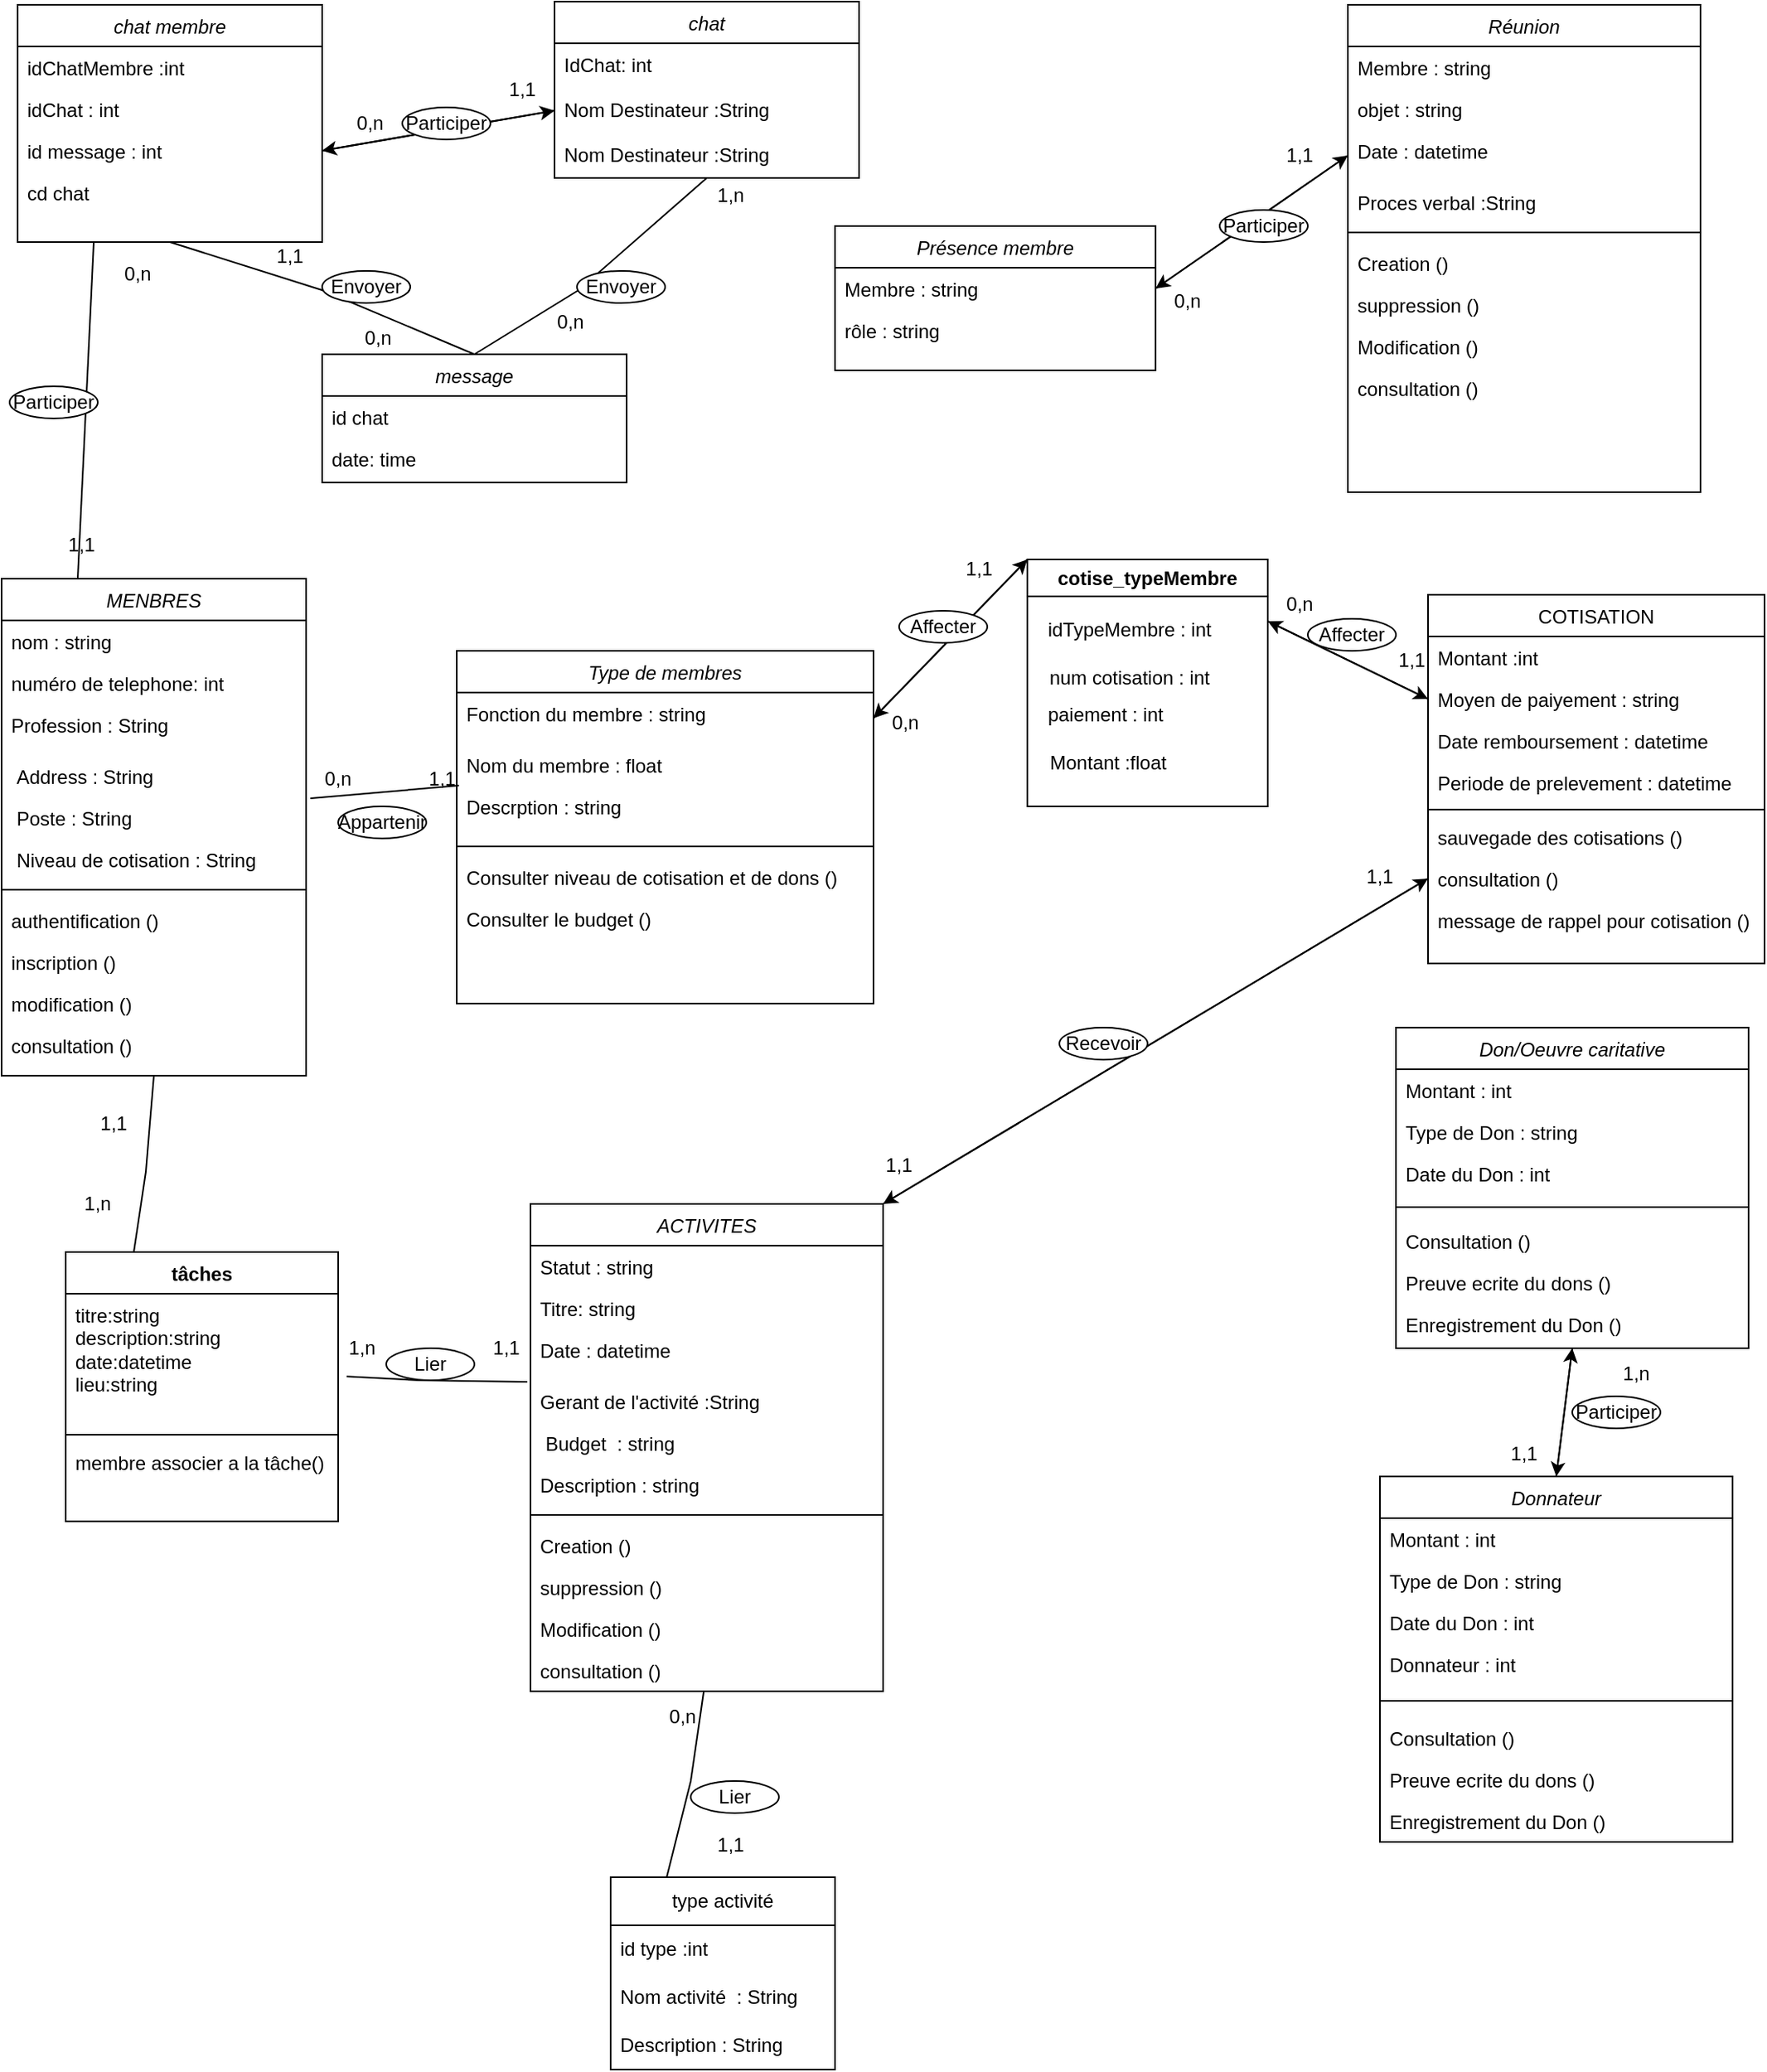 <mxfile version="22.1.2" type="device">
  <diagram id="C5RBs43oDa-KdzZeNtuy" name="Page-1">
    <mxGraphModel dx="2416" dy="2008" grid="1" gridSize="10" guides="1" tooltips="1" connect="1" arrows="1" fold="1" page="1" pageScale="1" pageWidth="827" pageHeight="1169" math="0" shadow="0">
      <root>
        <mxCell id="WIyWlLk6GJQsqaUBKTNV-0" />
        <mxCell id="WIyWlLk6GJQsqaUBKTNV-1" parent="WIyWlLk6GJQsqaUBKTNV-0" />
        <mxCell id="HabFp0jm5fDFufAgGtML-55" style="edgeStyle=none;rounded=0;orthogonalLoop=1;jettySize=auto;html=1;exitX=0;exitY=0;exitDx=0;exitDy=0;entryX=1;entryY=0.5;entryDx=0;entryDy=0;" edge="1" parent="WIyWlLk6GJQsqaUBKTNV-1" source="HabFp0jm5fDFufAgGtML-46" target="Bse5L6HkVfidXKGWsOFU-66">
          <mxGeometry relative="1" as="geometry" />
        </mxCell>
        <mxCell id="HabFp0jm5fDFufAgGtML-57" style="edgeStyle=none;rounded=0;orthogonalLoop=1;jettySize=auto;html=1;exitX=1;exitY=0.25;exitDx=0;exitDy=0;entryX=0;entryY=0.5;entryDx=0;entryDy=0;" edge="1" parent="WIyWlLk6GJQsqaUBKTNV-1" source="HabFp0jm5fDFufAgGtML-46" target="zkfFHV4jXpPFQw0GAbJ--19">
          <mxGeometry relative="1" as="geometry" />
        </mxCell>
        <mxCell id="HabFp0jm5fDFufAgGtML-46" value="cotise_typeMembre" style="swimlane;whiteSpace=wrap;html=1;" vertex="1" parent="WIyWlLk6GJQsqaUBKTNV-1">
          <mxGeometry x="640" y="368" width="150" height="154" as="geometry" />
        </mxCell>
        <mxCell id="HabFp0jm5fDFufAgGtML-49" value="idTypeMembre : int&amp;nbsp;" style="text;html=1;align=center;verticalAlign=middle;resizable=0;points=[];autosize=1;strokeColor=none;fillColor=none;" vertex="1" parent="HabFp0jm5fDFufAgGtML-46">
          <mxGeometry y="29" width="130" height="30" as="geometry" />
        </mxCell>
        <mxCell id="HabFp0jm5fDFufAgGtML-50" value="num cotisation : int&amp;nbsp;" style="text;html=1;align=center;verticalAlign=middle;resizable=0;points=[];autosize=1;strokeColor=none;fillColor=none;" vertex="1" parent="HabFp0jm5fDFufAgGtML-46">
          <mxGeometry y="59" width="130" height="30" as="geometry" />
        </mxCell>
        <mxCell id="HabFp0jm5fDFufAgGtML-51" value="paiement : int&amp;nbsp;" style="text;html=1;align=center;verticalAlign=middle;resizable=0;points=[];autosize=1;strokeColor=none;fillColor=none;" vertex="1" parent="HabFp0jm5fDFufAgGtML-46">
          <mxGeometry y="82" width="100" height="30" as="geometry" />
        </mxCell>
        <mxCell id="HabFp0jm5fDFufAgGtML-52" value="Montant :float" style="text;html=1;align=center;verticalAlign=middle;resizable=0;points=[];autosize=1;strokeColor=none;fillColor=none;" vertex="1" parent="HabFp0jm5fDFufAgGtML-46">
          <mxGeometry y="112" width="100" height="30" as="geometry" />
        </mxCell>
        <mxCell id="zkfFHV4jXpPFQw0GAbJ--0" value="MENBRES" style="swimlane;fontStyle=2;align=center;verticalAlign=top;childLayout=stackLayout;horizontal=1;startSize=26;horizontalStack=0;resizeParent=1;resizeLast=0;collapsible=1;marginBottom=0;rounded=0;shadow=0;strokeWidth=1;" parent="WIyWlLk6GJQsqaUBKTNV-1" vertex="1">
          <mxGeometry y="380" width="190" height="310" as="geometry">
            <mxRectangle x="230" y="140" width="160" height="26" as="alternateBounds" />
          </mxGeometry>
        </mxCell>
        <mxCell id="zkfFHV4jXpPFQw0GAbJ--1" value="nom : string &#xa;" style="text;align=left;verticalAlign=top;spacingLeft=4;spacingRight=4;overflow=hidden;rotatable=0;points=[[0,0.5],[1,0.5]];portConstraint=eastwest;" parent="zkfFHV4jXpPFQw0GAbJ--0" vertex="1">
          <mxGeometry y="26" width="190" height="26" as="geometry" />
        </mxCell>
        <mxCell id="zkfFHV4jXpPFQw0GAbJ--2" value="numéro de telephone: int" style="text;align=left;verticalAlign=top;spacingLeft=4;spacingRight=4;overflow=hidden;rotatable=0;points=[[0,0.5],[1,0.5]];portConstraint=eastwest;rounded=0;shadow=0;html=0;" parent="zkfFHV4jXpPFQw0GAbJ--0" vertex="1">
          <mxGeometry y="52" width="190" height="26" as="geometry" />
        </mxCell>
        <mxCell id="zkfFHV4jXpPFQw0GAbJ--5" value="Profession : String" style="text;align=left;verticalAlign=top;spacingLeft=4;spacingRight=4;overflow=hidden;rotatable=0;points=[[0,0.5],[1,0.5]];portConstraint=eastwest;" parent="zkfFHV4jXpPFQw0GAbJ--0" vertex="1">
          <mxGeometry y="78" width="190" height="32" as="geometry" />
        </mxCell>
        <mxCell id="zkfFHV4jXpPFQw0GAbJ--3" value=" Address : String" style="text;align=left;verticalAlign=top;spacingLeft=4;spacingRight=4;overflow=hidden;rotatable=0;points=[[0,0.5],[1,0.5]];portConstraint=eastwest;rounded=0;shadow=0;html=0;" parent="zkfFHV4jXpPFQw0GAbJ--0" vertex="1">
          <mxGeometry y="110" width="190" height="26" as="geometry" />
        </mxCell>
        <mxCell id="Bse5L6HkVfidXKGWsOFU-0" value=" Poste : String&#xa;" style="text;align=left;verticalAlign=top;spacingLeft=4;spacingRight=4;overflow=hidden;rotatable=0;points=[[0,0.5],[1,0.5]];portConstraint=eastwest;rounded=0;shadow=0;html=0;" parent="zkfFHV4jXpPFQw0GAbJ--0" vertex="1">
          <mxGeometry y="136" width="190" height="26" as="geometry" />
        </mxCell>
        <mxCell id="Bse5L6HkVfidXKGWsOFU-1" value=" Niveau de cotisation : String" style="text;align=left;verticalAlign=top;spacingLeft=4;spacingRight=4;overflow=hidden;rotatable=0;points=[[0,0.5],[1,0.5]];portConstraint=eastwest;rounded=0;shadow=0;html=0;" parent="zkfFHV4jXpPFQw0GAbJ--0" vertex="1">
          <mxGeometry y="162" width="190" height="26" as="geometry" />
        </mxCell>
        <mxCell id="zkfFHV4jXpPFQw0GAbJ--4" value="" style="line;html=1;strokeWidth=1;align=left;verticalAlign=middle;spacingTop=-1;spacingLeft=3;spacingRight=3;rotatable=0;labelPosition=right;points=[];portConstraint=eastwest;" parent="zkfFHV4jXpPFQw0GAbJ--0" vertex="1">
          <mxGeometry y="188" width="190" height="12" as="geometry" />
        </mxCell>
        <mxCell id="Bse5L6HkVfidXKGWsOFU-2" value="authentification ()" style="text;align=left;verticalAlign=top;spacingLeft=4;spacingRight=4;overflow=hidden;rotatable=0;points=[[0,0.5],[1,0.5]];portConstraint=eastwest;rounded=0;shadow=0;html=0;" parent="zkfFHV4jXpPFQw0GAbJ--0" vertex="1">
          <mxGeometry y="200" width="190" height="26" as="geometry" />
        </mxCell>
        <mxCell id="Bse5L6HkVfidXKGWsOFU-12" value="inscription ()" style="text;align=left;verticalAlign=top;spacingLeft=4;spacingRight=4;overflow=hidden;rotatable=0;points=[[0,0.5],[1,0.5]];portConstraint=eastwest;rounded=0;shadow=0;html=0;" parent="zkfFHV4jXpPFQw0GAbJ--0" vertex="1">
          <mxGeometry y="226" width="190" height="26" as="geometry" />
        </mxCell>
        <mxCell id="Bse5L6HkVfidXKGWsOFU-14" value="modification ()" style="text;align=left;verticalAlign=top;spacingLeft=4;spacingRight=4;overflow=hidden;rotatable=0;points=[[0,0.5],[1,0.5]];portConstraint=eastwest;rounded=0;shadow=0;html=0;" parent="zkfFHV4jXpPFQw0GAbJ--0" vertex="1">
          <mxGeometry y="252" width="190" height="26" as="geometry" />
        </mxCell>
        <mxCell id="Bse5L6HkVfidXKGWsOFU-13" value="consultation ()" style="text;align=left;verticalAlign=top;spacingLeft=4;spacingRight=4;overflow=hidden;rotatable=0;points=[[0,0.5],[1,0.5]];portConstraint=eastwest;rounded=0;shadow=0;html=0;" parent="zkfFHV4jXpPFQw0GAbJ--0" vertex="1">
          <mxGeometry y="278" width="190" height="26" as="geometry" />
        </mxCell>
        <mxCell id="zkfFHV4jXpPFQw0GAbJ--17" value="COTISATION" style="swimlane;fontStyle=0;align=center;verticalAlign=top;childLayout=stackLayout;horizontal=1;startSize=26;horizontalStack=0;resizeParent=1;resizeLast=0;collapsible=1;marginBottom=0;rounded=0;shadow=0;strokeWidth=1;" parent="WIyWlLk6GJQsqaUBKTNV-1" vertex="1">
          <mxGeometry x="890" y="390" width="210" height="230" as="geometry">
            <mxRectangle x="550" y="140" width="160" height="26" as="alternateBounds" />
          </mxGeometry>
        </mxCell>
        <mxCell id="zkfFHV4jXpPFQw0GAbJ--18" value="Montant :int" style="text;align=left;verticalAlign=top;spacingLeft=4;spacingRight=4;overflow=hidden;rotatable=0;points=[[0,0.5],[1,0.5]];portConstraint=eastwest;" parent="zkfFHV4jXpPFQw0GAbJ--17" vertex="1">
          <mxGeometry y="26" width="210" height="26" as="geometry" />
        </mxCell>
        <mxCell id="zkfFHV4jXpPFQw0GAbJ--19" value="Moyen de paiyement : string" style="text;align=left;verticalAlign=top;spacingLeft=4;spacingRight=4;overflow=hidden;rotatable=0;points=[[0,0.5],[1,0.5]];portConstraint=eastwest;rounded=0;shadow=0;html=0;" parent="zkfFHV4jXpPFQw0GAbJ--17" vertex="1">
          <mxGeometry y="52" width="210" height="26" as="geometry" />
        </mxCell>
        <mxCell id="zkfFHV4jXpPFQw0GAbJ--20" value="Date remboursement : datetime" style="text;align=left;verticalAlign=top;spacingLeft=4;spacingRight=4;overflow=hidden;rotatable=0;points=[[0,0.5],[1,0.5]];portConstraint=eastwest;rounded=0;shadow=0;html=0;" parent="zkfFHV4jXpPFQw0GAbJ--17" vertex="1">
          <mxGeometry y="78" width="210" height="26" as="geometry" />
        </mxCell>
        <mxCell id="zkfFHV4jXpPFQw0GAbJ--21" value="Periode de prelevement : datetime" style="text;align=left;verticalAlign=top;spacingLeft=4;spacingRight=4;overflow=hidden;rotatable=0;points=[[0,0.5],[1,0.5]];portConstraint=eastwest;rounded=0;shadow=0;html=0;" parent="zkfFHV4jXpPFQw0GAbJ--17" vertex="1">
          <mxGeometry y="104" width="210" height="26" as="geometry" />
        </mxCell>
        <mxCell id="zkfFHV4jXpPFQw0GAbJ--23" value="" style="line;html=1;strokeWidth=1;align=left;verticalAlign=middle;spacingTop=-1;spacingLeft=3;spacingRight=3;rotatable=0;labelPosition=right;points=[];portConstraint=eastwest;" parent="zkfFHV4jXpPFQw0GAbJ--17" vertex="1">
          <mxGeometry y="130" width="210" height="8" as="geometry" />
        </mxCell>
        <mxCell id="zkfFHV4jXpPFQw0GAbJ--24" value="sauvegade des cotisations ()" style="text;align=left;verticalAlign=top;spacingLeft=4;spacingRight=4;overflow=hidden;rotatable=0;points=[[0,0.5],[1,0.5]];portConstraint=eastwest;" parent="zkfFHV4jXpPFQw0GAbJ--17" vertex="1">
          <mxGeometry y="138" width="210" height="26" as="geometry" />
        </mxCell>
        <mxCell id="zkfFHV4jXpPFQw0GAbJ--25" value="consultation ()" style="text;align=left;verticalAlign=top;spacingLeft=4;spacingRight=4;overflow=hidden;rotatable=0;points=[[0,0.5],[1,0.5]];portConstraint=eastwest;" parent="zkfFHV4jXpPFQw0GAbJ--17" vertex="1">
          <mxGeometry y="164" width="210" height="26" as="geometry" />
        </mxCell>
        <mxCell id="Bse5L6HkVfidXKGWsOFU-29" value="message de rappel pour cotisation ()" style="text;align=left;verticalAlign=top;spacingLeft=4;spacingRight=4;overflow=hidden;rotatable=0;points=[[0,0.5],[1,0.5]];portConstraint=eastwest;" parent="zkfFHV4jXpPFQw0GAbJ--17" vertex="1">
          <mxGeometry y="190" width="210" height="26" as="geometry" />
        </mxCell>
        <mxCell id="HabFp0jm5fDFufAgGtML-63" style="edgeStyle=none;rounded=0;orthogonalLoop=1;jettySize=auto;html=1;exitX=1;exitY=0;exitDx=0;exitDy=0;entryX=0;entryY=0.5;entryDx=0;entryDy=0;" edge="1" parent="WIyWlLk6GJQsqaUBKTNV-1" source="Bse5L6HkVfidXKGWsOFU-15" target="zkfFHV4jXpPFQw0GAbJ--25">
          <mxGeometry relative="1" as="geometry" />
        </mxCell>
        <mxCell id="Bse5L6HkVfidXKGWsOFU-15" value="ACTIVITES" style="swimlane;fontStyle=2;align=center;verticalAlign=top;childLayout=stackLayout;horizontal=1;startSize=26;horizontalStack=0;resizeParent=1;resizeLast=0;collapsible=1;marginBottom=0;rounded=0;shadow=0;strokeWidth=1;" parent="WIyWlLk6GJQsqaUBKTNV-1" vertex="1">
          <mxGeometry x="330" y="770" width="220" height="304" as="geometry">
            <mxRectangle x="230" y="140" width="160" height="26" as="alternateBounds" />
          </mxGeometry>
        </mxCell>
        <mxCell id="Bse5L6HkVfidXKGWsOFU-16" value="Statut : string &#xa;" style="text;align=left;verticalAlign=top;spacingLeft=4;spacingRight=4;overflow=hidden;rotatable=0;points=[[0,0.5],[1,0.5]];portConstraint=eastwest;" parent="Bse5L6HkVfidXKGWsOFU-15" vertex="1">
          <mxGeometry y="26" width="220" height="26" as="geometry" />
        </mxCell>
        <mxCell id="Bse5L6HkVfidXKGWsOFU-17" value="Titre: string " style="text;align=left;verticalAlign=top;spacingLeft=4;spacingRight=4;overflow=hidden;rotatable=0;points=[[0,0.5],[1,0.5]];portConstraint=eastwest;rounded=0;shadow=0;html=0;" parent="Bse5L6HkVfidXKGWsOFU-15" vertex="1">
          <mxGeometry y="52" width="220" height="26" as="geometry" />
        </mxCell>
        <mxCell id="Bse5L6HkVfidXKGWsOFU-18" value="Date : datetime" style="text;align=left;verticalAlign=top;spacingLeft=4;spacingRight=4;overflow=hidden;rotatable=0;points=[[0,0.5],[1,0.5]];portConstraint=eastwest;" parent="Bse5L6HkVfidXKGWsOFU-15" vertex="1">
          <mxGeometry y="78" width="220" height="32" as="geometry" />
        </mxCell>
        <mxCell id="Bse5L6HkVfidXKGWsOFU-19" value="Gerant de l&#39;activité :String" style="text;align=left;verticalAlign=top;spacingLeft=4;spacingRight=4;overflow=hidden;rotatable=0;points=[[0,0.5],[1,0.5]];portConstraint=eastwest;rounded=0;shadow=0;html=0;" parent="Bse5L6HkVfidXKGWsOFU-15" vertex="1">
          <mxGeometry y="110" width="220" height="26" as="geometry" />
        </mxCell>
        <mxCell id="Bse5L6HkVfidXKGWsOFU-20" value=" Budget  : string&#xa;" style="text;align=left;verticalAlign=top;spacingLeft=4;spacingRight=4;overflow=hidden;rotatable=0;points=[[0,0.5],[1,0.5]];portConstraint=eastwest;rounded=0;shadow=0;html=0;" parent="Bse5L6HkVfidXKGWsOFU-15" vertex="1">
          <mxGeometry y="136" width="220" height="26" as="geometry" />
        </mxCell>
        <mxCell id="Bse5L6HkVfidXKGWsOFU-21" value="Description : string" style="text;align=left;verticalAlign=top;spacingLeft=4;spacingRight=4;overflow=hidden;rotatable=0;points=[[0,0.5],[1,0.5]];portConstraint=eastwest;rounded=0;shadow=0;html=0;" parent="Bse5L6HkVfidXKGWsOFU-15" vertex="1">
          <mxGeometry y="162" width="220" height="26" as="geometry" />
        </mxCell>
        <mxCell id="Bse5L6HkVfidXKGWsOFU-22" value="" style="line;html=1;strokeWidth=1;align=left;verticalAlign=middle;spacingTop=-1;spacingLeft=3;spacingRight=3;rotatable=0;labelPosition=right;points=[];portConstraint=eastwest;" parent="Bse5L6HkVfidXKGWsOFU-15" vertex="1">
          <mxGeometry y="188" width="220" height="12" as="geometry" />
        </mxCell>
        <mxCell id="Bse5L6HkVfidXKGWsOFU-23" value="Creation ()" style="text;align=left;verticalAlign=top;spacingLeft=4;spacingRight=4;overflow=hidden;rotatable=0;points=[[0,0.5],[1,0.5]];portConstraint=eastwest;rounded=0;shadow=0;html=0;" parent="Bse5L6HkVfidXKGWsOFU-15" vertex="1">
          <mxGeometry y="200" width="220" height="26" as="geometry" />
        </mxCell>
        <mxCell id="Bse5L6HkVfidXKGWsOFU-24" value="suppression ()" style="text;align=left;verticalAlign=top;spacingLeft=4;spacingRight=4;overflow=hidden;rotatable=0;points=[[0,0.5],[1,0.5]];portConstraint=eastwest;rounded=0;shadow=0;html=0;" parent="Bse5L6HkVfidXKGWsOFU-15" vertex="1">
          <mxGeometry y="226" width="220" height="26" as="geometry" />
        </mxCell>
        <mxCell id="Bse5L6HkVfidXKGWsOFU-25" value="Modification ()" style="text;align=left;verticalAlign=top;spacingLeft=4;spacingRight=4;overflow=hidden;rotatable=0;points=[[0,0.5],[1,0.5]];portConstraint=eastwest;rounded=0;shadow=0;html=0;" parent="Bse5L6HkVfidXKGWsOFU-15" vertex="1">
          <mxGeometry y="252" width="220" height="26" as="geometry" />
        </mxCell>
        <mxCell id="Bse5L6HkVfidXKGWsOFU-26" value="consultation ()" style="text;align=left;verticalAlign=top;spacingLeft=4;spacingRight=4;overflow=hidden;rotatable=0;points=[[0,0.5],[1,0.5]];portConstraint=eastwest;rounded=0;shadow=0;html=0;" parent="Bse5L6HkVfidXKGWsOFU-15" vertex="1">
          <mxGeometry y="278" width="220" height="26" as="geometry" />
        </mxCell>
        <mxCell id="Bse5L6HkVfidXKGWsOFU-36" value="chat membre" style="swimlane;fontStyle=2;align=center;verticalAlign=top;childLayout=stackLayout;horizontal=1;startSize=26;horizontalStack=0;resizeParent=1;resizeLast=0;collapsible=1;marginBottom=0;rounded=0;shadow=0;strokeWidth=1;" parent="WIyWlLk6GJQsqaUBKTNV-1" vertex="1">
          <mxGeometry x="10" y="22" width="190" height="148" as="geometry">
            <mxRectangle x="230" y="140" width="160" height="26" as="alternateBounds" />
          </mxGeometry>
        </mxCell>
        <mxCell id="Bse5L6HkVfidXKGWsOFU-37" value="idChatMembre :int " style="text;align=left;verticalAlign=top;spacingLeft=4;spacingRight=4;overflow=hidden;rotatable=0;points=[[0,0.5],[1,0.5]];portConstraint=eastwest;" parent="Bse5L6HkVfidXKGWsOFU-36" vertex="1">
          <mxGeometry y="26" width="190" height="26" as="geometry" />
        </mxCell>
        <mxCell id="Bse5L6HkVfidXKGWsOFU-38" value="idChat : int " style="text;align=left;verticalAlign=top;spacingLeft=4;spacingRight=4;overflow=hidden;rotatable=0;points=[[0,0.5],[1,0.5]];portConstraint=eastwest;rounded=0;shadow=0;html=0;" parent="Bse5L6HkVfidXKGWsOFU-36" vertex="1">
          <mxGeometry y="52" width="190" height="26" as="geometry" />
        </mxCell>
        <mxCell id="HabFp0jm5fDFufAgGtML-24" value="id message : int " style="text;align=left;verticalAlign=top;spacingLeft=4;spacingRight=4;overflow=hidden;rotatable=0;points=[[0,0.5],[1,0.5]];portConstraint=eastwest;rounded=0;shadow=0;html=0;" vertex="1" parent="Bse5L6HkVfidXKGWsOFU-36">
          <mxGeometry y="78" width="190" height="26" as="geometry" />
        </mxCell>
        <mxCell id="HabFp0jm5fDFufAgGtML-25" value="cd chat" style="text;align=left;verticalAlign=top;spacingLeft=4;spacingRight=4;overflow=hidden;rotatable=0;points=[[0,0.5],[1,0.5]];portConstraint=eastwest;rounded=0;shadow=0;html=0;" vertex="1" parent="Bse5L6HkVfidXKGWsOFU-36">
          <mxGeometry y="104" width="190" height="26" as="geometry" />
        </mxCell>
        <mxCell id="Bse5L6HkVfidXKGWsOFU-49" value="Présence membre" style="swimlane;fontStyle=2;align=center;verticalAlign=top;childLayout=stackLayout;horizontal=1;startSize=26;horizontalStack=0;resizeParent=1;resizeLast=0;collapsible=1;marginBottom=0;rounded=0;shadow=0;strokeWidth=1;" parent="WIyWlLk6GJQsqaUBKTNV-1" vertex="1">
          <mxGeometry x="520" y="160" width="200" height="90" as="geometry">
            <mxRectangle x="230" y="140" width="160" height="26" as="alternateBounds" />
          </mxGeometry>
        </mxCell>
        <mxCell id="Bse5L6HkVfidXKGWsOFU-50" value="Membre : string" style="text;align=left;verticalAlign=top;spacingLeft=4;spacingRight=4;overflow=hidden;rotatable=0;points=[[0,0.5],[1,0.5]];portConstraint=eastwest;" parent="Bse5L6HkVfidXKGWsOFU-49" vertex="1">
          <mxGeometry y="26" width="200" height="26" as="geometry" />
        </mxCell>
        <mxCell id="Bse5L6HkVfidXKGWsOFU-51" value="rôle : string" style="text;align=left;verticalAlign=top;spacingLeft=4;spacingRight=4;overflow=hidden;rotatable=0;points=[[0,0.5],[1,0.5]];portConstraint=eastwest;rounded=0;shadow=0;html=0;" parent="Bse5L6HkVfidXKGWsOFU-49" vertex="1">
          <mxGeometry y="52" width="200" height="26" as="geometry" />
        </mxCell>
        <mxCell id="Bse5L6HkVfidXKGWsOFU-63" value="Type de membres" style="swimlane;fontStyle=2;align=center;verticalAlign=top;childLayout=stackLayout;horizontal=1;startSize=26;horizontalStack=0;resizeParent=1;resizeLast=0;collapsible=1;marginBottom=0;rounded=0;shadow=0;strokeWidth=1;" parent="WIyWlLk6GJQsqaUBKTNV-1" vertex="1">
          <mxGeometry x="284" y="425" width="260" height="220" as="geometry">
            <mxRectangle x="230" y="140" width="160" height="26" as="alternateBounds" />
          </mxGeometry>
        </mxCell>
        <mxCell id="Bse5L6HkVfidXKGWsOFU-66" value="Fonction du membre : string" style="text;align=left;verticalAlign=top;spacingLeft=4;spacingRight=4;overflow=hidden;rotatable=0;points=[[0,0.5],[1,0.5]];portConstraint=eastwest;" parent="Bse5L6HkVfidXKGWsOFU-63" vertex="1">
          <mxGeometry y="26" width="260" height="32" as="geometry" />
        </mxCell>
        <mxCell id="Bse5L6HkVfidXKGWsOFU-64" value="Nom du membre : float " style="text;align=left;verticalAlign=top;spacingLeft=4;spacingRight=4;overflow=hidden;rotatable=0;points=[[0,0.5],[1,0.5]];portConstraint=eastwest;" parent="Bse5L6HkVfidXKGWsOFU-63" vertex="1">
          <mxGeometry y="58" width="260" height="26" as="geometry" />
        </mxCell>
        <mxCell id="Bse5L6HkVfidXKGWsOFU-106" value="Descrption : string" style="text;align=left;verticalAlign=top;spacingLeft=4;spacingRight=4;overflow=hidden;rotatable=0;points=[[0,0.5],[1,0.5]];portConstraint=eastwest;" parent="Bse5L6HkVfidXKGWsOFU-63" vertex="1">
          <mxGeometry y="84" width="260" height="32" as="geometry" />
        </mxCell>
        <mxCell id="Bse5L6HkVfidXKGWsOFU-68" value="" style="line;html=1;strokeWidth=1;align=left;verticalAlign=middle;spacingTop=-1;spacingLeft=3;spacingRight=3;rotatable=0;labelPosition=right;points=[];portConstraint=eastwest;" parent="Bse5L6HkVfidXKGWsOFU-63" vertex="1">
          <mxGeometry y="116" width="260" height="12" as="geometry" />
        </mxCell>
        <mxCell id="Bse5L6HkVfidXKGWsOFU-69" value="Consulter niveau de cotisation et de dons ()" style="text;align=left;verticalAlign=top;spacingLeft=4;spacingRight=4;overflow=hidden;rotatable=0;points=[[0,0.5],[1,0.5]];portConstraint=eastwest;rounded=0;shadow=0;html=0;" parent="Bse5L6HkVfidXKGWsOFU-63" vertex="1">
          <mxGeometry y="128" width="260" height="26" as="geometry" />
        </mxCell>
        <mxCell id="Bse5L6HkVfidXKGWsOFU-70" value="Consulter le budget ()" style="text;align=left;verticalAlign=top;spacingLeft=4;spacingRight=4;overflow=hidden;rotatable=0;points=[[0,0.5],[1,0.5]];portConstraint=eastwest;rounded=0;shadow=0;html=0;" parent="Bse5L6HkVfidXKGWsOFU-63" vertex="1">
          <mxGeometry y="154" width="260" height="26" as="geometry" />
        </mxCell>
        <mxCell id="HabFp0jm5fDFufAgGtML-76" style="edgeStyle=none;rounded=0;orthogonalLoop=1;jettySize=auto;html=1;exitX=0.5;exitY=1;exitDx=0;exitDy=0;entryX=0.5;entryY=0;entryDx=0;entryDy=0;" edge="1" parent="WIyWlLk6GJQsqaUBKTNV-1" source="Bse5L6HkVfidXKGWsOFU-73" target="HabFp0jm5fDFufAgGtML-67">
          <mxGeometry relative="1" as="geometry" />
        </mxCell>
        <mxCell id="Bse5L6HkVfidXKGWsOFU-73" value="Don/Oeuvre caritative" style="swimlane;fontStyle=2;align=center;verticalAlign=top;childLayout=stackLayout;horizontal=1;startSize=26;horizontalStack=0;resizeParent=1;resizeLast=0;collapsible=1;marginBottom=0;rounded=0;shadow=0;strokeWidth=1;" parent="WIyWlLk6GJQsqaUBKTNV-1" vertex="1">
          <mxGeometry x="870" y="660" width="220" height="200" as="geometry">
            <mxRectangle x="230" y="140" width="160" height="26" as="alternateBounds" />
          </mxGeometry>
        </mxCell>
        <mxCell id="Bse5L6HkVfidXKGWsOFU-74" value="Montant : int" style="text;align=left;verticalAlign=top;spacingLeft=4;spacingRight=4;overflow=hidden;rotatable=0;points=[[0,0.5],[1,0.5]];portConstraint=eastwest;" parent="Bse5L6HkVfidXKGWsOFU-73" vertex="1">
          <mxGeometry y="26" width="220" height="26" as="geometry" />
        </mxCell>
        <mxCell id="Bse5L6HkVfidXKGWsOFU-75" value="Type de Don : string" style="text;align=left;verticalAlign=top;spacingLeft=4;spacingRight=4;overflow=hidden;rotatable=0;points=[[0,0.5],[1,0.5]];portConstraint=eastwest;rounded=0;shadow=1;html=0;" parent="Bse5L6HkVfidXKGWsOFU-73" vertex="1">
          <mxGeometry y="52" width="220" height="26" as="geometry" />
        </mxCell>
        <mxCell id="Bse5L6HkVfidXKGWsOFU-87" value="Date du Don : int" style="text;align=left;verticalAlign=top;spacingLeft=4;spacingRight=4;overflow=hidden;rotatable=0;points=[[0,0.5],[1,0.5]];portConstraint=eastwest;rounded=0;shadow=1;html=0;" parent="Bse5L6HkVfidXKGWsOFU-73" vertex="1">
          <mxGeometry y="78" width="220" height="26" as="geometry" />
        </mxCell>
        <mxCell id="Bse5L6HkVfidXKGWsOFU-76" value="" style="line;html=1;strokeWidth=1;align=left;verticalAlign=middle;spacingTop=-1;spacingLeft=3;spacingRight=3;rotatable=0;labelPosition=right;points=[];portConstraint=eastwest;" parent="Bse5L6HkVfidXKGWsOFU-73" vertex="1">
          <mxGeometry y="104" width="220" height="16" as="geometry" />
        </mxCell>
        <mxCell id="Bse5L6HkVfidXKGWsOFU-77" value="Consultation ()" style="text;align=left;verticalAlign=top;spacingLeft=4;spacingRight=4;overflow=hidden;rotatable=0;points=[[0,0.5],[1,0.5]];portConstraint=eastwest;rounded=0;shadow=0;html=0;" parent="Bse5L6HkVfidXKGWsOFU-73" vertex="1">
          <mxGeometry y="120" width="220" height="26" as="geometry" />
        </mxCell>
        <mxCell id="Bse5L6HkVfidXKGWsOFU-78" value="Preuve ecrite du dons ()" style="text;align=left;verticalAlign=top;spacingLeft=4;spacingRight=4;overflow=hidden;rotatable=0;points=[[0,0.5],[1,0.5]];portConstraint=eastwest;rounded=0;shadow=0;html=0;" parent="Bse5L6HkVfidXKGWsOFU-73" vertex="1">
          <mxGeometry y="146" width="220" height="26" as="geometry" />
        </mxCell>
        <mxCell id="Bse5L6HkVfidXKGWsOFU-79" value="Enregistrement du Don ()" style="text;align=left;verticalAlign=top;spacingLeft=4;spacingRight=4;overflow=hidden;rotatable=0;points=[[0,0.5],[1,0.5]];portConstraint=eastwest;rounded=0;shadow=0;html=0;" parent="Bse5L6HkVfidXKGWsOFU-73" vertex="1">
          <mxGeometry y="172" width="220" height="26" as="geometry" />
        </mxCell>
        <mxCell id="Bse5L6HkVfidXKGWsOFU-97" value="tâches" style="swimlane;fontStyle=1;align=center;verticalAlign=top;childLayout=stackLayout;horizontal=1;startSize=26;horizontalStack=0;resizeParent=1;resizeParentMax=0;resizeLast=0;collapsible=1;marginBottom=0;whiteSpace=wrap;html=1;" parent="WIyWlLk6GJQsqaUBKTNV-1" vertex="1">
          <mxGeometry x="40" y="800" width="170" height="168" as="geometry" />
        </mxCell>
        <mxCell id="Bse5L6HkVfidXKGWsOFU-98" value="titre:string&lt;br&gt;description:string&lt;br&gt;date:datetime&lt;br&gt;lieu:string" style="text;strokeColor=none;fillColor=none;align=left;verticalAlign=top;spacingLeft=4;spacingRight=4;overflow=hidden;rotatable=0;points=[[0,0.5],[1,0.5]];portConstraint=eastwest;whiteSpace=wrap;html=1;" parent="Bse5L6HkVfidXKGWsOFU-97" vertex="1">
          <mxGeometry y="26" width="170" height="84" as="geometry" />
        </mxCell>
        <mxCell id="Bse5L6HkVfidXKGWsOFU-99" value="" style="line;strokeWidth=1;fillColor=none;align=left;verticalAlign=middle;spacingTop=-1;spacingLeft=3;spacingRight=3;rotatable=0;labelPosition=right;points=[];portConstraint=eastwest;strokeColor=inherit;" parent="Bse5L6HkVfidXKGWsOFU-97" vertex="1">
          <mxGeometry y="110" width="170" height="8" as="geometry" />
        </mxCell>
        <mxCell id="Bse5L6HkVfidXKGWsOFU-100" value="membre associer a la tâche()" style="text;strokeColor=none;fillColor=none;align=left;verticalAlign=top;spacingLeft=4;spacingRight=4;overflow=hidden;rotatable=0;points=[[0,0.5],[1,0.5]];portConstraint=eastwest;whiteSpace=wrap;html=1;" parent="Bse5L6HkVfidXKGWsOFU-97" vertex="1">
          <mxGeometry y="118" width="170" height="50" as="geometry" />
        </mxCell>
        <mxCell id="HabFp0jm5fDFufAgGtML-1" value="" style="endArrow=none;html=1;rounded=0;exitX=1.014;exitY=0.038;exitDx=0;exitDy=0;exitPerimeter=0;entryX=0.005;entryY=0;entryDx=0;entryDy=0;entryPerimeter=0;" edge="1" parent="WIyWlLk6GJQsqaUBKTNV-1" source="Bse5L6HkVfidXKGWsOFU-0" target="Bse5L6HkVfidXKGWsOFU-106">
          <mxGeometry width="50" height="50" relative="1" as="geometry">
            <mxPoint x="240" y="570" as="sourcePoint" />
            <mxPoint x="270" y="470" as="targetPoint" />
            <Array as="points" />
          </mxGeometry>
        </mxCell>
        <mxCell id="HabFp0jm5fDFufAgGtML-2" value="0,n" style="text;html=1;strokeColor=none;fillColor=none;align=center;verticalAlign=middle;whiteSpace=wrap;rounded=0;" vertex="1" parent="WIyWlLk6GJQsqaUBKTNV-1">
          <mxGeometry x="200" y="490" width="20" height="30" as="geometry" />
        </mxCell>
        <mxCell id="HabFp0jm5fDFufAgGtML-3" value="1,1" style="text;html=1;strokeColor=none;fillColor=none;align=center;verticalAlign=middle;whiteSpace=wrap;rounded=0;" vertex="1" parent="WIyWlLk6GJQsqaUBKTNV-1">
          <mxGeometry x="260" y="490" width="30" height="30" as="geometry" />
        </mxCell>
        <mxCell id="HabFp0jm5fDFufAgGtML-4" value="" style="endArrow=none;html=1;rounded=0;entryX=0.5;entryY=1;entryDx=0;entryDy=0;exitX=0.25;exitY=0;exitDx=0;exitDy=0;" edge="1" parent="WIyWlLk6GJQsqaUBKTNV-1" source="Bse5L6HkVfidXKGWsOFU-97" target="zkfFHV4jXpPFQw0GAbJ--0">
          <mxGeometry width="50" height="50" relative="1" as="geometry">
            <mxPoint x="420" y="760" as="sourcePoint" />
            <mxPoint x="470" y="710" as="targetPoint" />
            <Array as="points">
              <mxPoint x="90" y="750" />
            </Array>
          </mxGeometry>
        </mxCell>
        <mxCell id="HabFp0jm5fDFufAgGtML-5" value="1,1" style="text;html=1;strokeColor=none;fillColor=none;align=center;verticalAlign=middle;whiteSpace=wrap;rounded=0;" vertex="1" parent="WIyWlLk6GJQsqaUBKTNV-1">
          <mxGeometry x="50" y="710" width="40" height="20" as="geometry" />
        </mxCell>
        <mxCell id="HabFp0jm5fDFufAgGtML-6" value="1,n" style="text;html=1;strokeColor=none;fillColor=none;align=center;verticalAlign=middle;whiteSpace=wrap;rounded=0;" vertex="1" parent="WIyWlLk6GJQsqaUBKTNV-1">
          <mxGeometry x="40" y="760" width="40" height="20" as="geometry" />
        </mxCell>
        <mxCell id="HabFp0jm5fDFufAgGtML-7" value="" style="endArrow=none;html=1;rounded=0;exitX=1.031;exitY=0.615;exitDx=0;exitDy=0;exitPerimeter=0;entryX=-0.009;entryY=1.031;entryDx=0;entryDy=0;entryPerimeter=0;" edge="1" parent="WIyWlLk6GJQsqaUBKTNV-1" source="Bse5L6HkVfidXKGWsOFU-98" target="Bse5L6HkVfidXKGWsOFU-18">
          <mxGeometry width="50" height="50" relative="1" as="geometry">
            <mxPoint x="420" y="780" as="sourcePoint" />
            <mxPoint x="470" y="730" as="targetPoint" />
            <Array as="points">
              <mxPoint x="260" y="880" />
            </Array>
          </mxGeometry>
        </mxCell>
        <mxCell id="HabFp0jm5fDFufAgGtML-8" value="1,n" style="text;html=1;strokeColor=none;fillColor=none;align=center;verticalAlign=middle;whiteSpace=wrap;rounded=0;" vertex="1" parent="WIyWlLk6GJQsqaUBKTNV-1">
          <mxGeometry x="210" y="850" width="30" height="20" as="geometry" />
        </mxCell>
        <mxCell id="HabFp0jm5fDFufAgGtML-9" value="1,1" style="text;html=1;strokeColor=none;fillColor=none;align=center;verticalAlign=middle;whiteSpace=wrap;rounded=0;" vertex="1" parent="WIyWlLk6GJQsqaUBKTNV-1">
          <mxGeometry x="300" y="850" width="30" height="20" as="geometry" />
        </mxCell>
        <mxCell id="HabFp0jm5fDFufAgGtML-11" value="chat" style="swimlane;fontStyle=2;align=center;verticalAlign=top;childLayout=stackLayout;horizontal=1;startSize=26;horizontalStack=0;resizeParent=1;resizeLast=0;collapsible=1;marginBottom=0;rounded=0;shadow=0;strokeWidth=1;" vertex="1" parent="WIyWlLk6GJQsqaUBKTNV-1">
          <mxGeometry x="345" y="20" width="190" height="110" as="geometry">
            <mxRectangle x="230" y="140" width="160" height="26" as="alternateBounds" />
          </mxGeometry>
        </mxCell>
        <mxCell id="HabFp0jm5fDFufAgGtML-12" value="IdChat: int &#xa;&#xa;Nom Destinateur :String&#xa;&#xa;Nom Destinateur :String&#xa; " style="text;align=left;verticalAlign=top;spacingLeft=4;spacingRight=4;overflow=hidden;rotatable=0;points=[[0,0.5],[1,0.5]];portConstraint=eastwest;" vertex="1" parent="HabFp0jm5fDFufAgGtML-11">
          <mxGeometry y="26" width="190" height="84" as="geometry" />
        </mxCell>
        <mxCell id="HabFp0jm5fDFufAgGtML-14" value="message" style="swimlane;fontStyle=2;align=center;verticalAlign=top;childLayout=stackLayout;horizontal=1;startSize=26;horizontalStack=0;resizeParent=1;resizeLast=0;collapsible=1;marginBottom=0;rounded=0;shadow=0;strokeWidth=1;" vertex="1" parent="WIyWlLk6GJQsqaUBKTNV-1">
          <mxGeometry x="200" y="240" width="190" height="80" as="geometry">
            <mxRectangle x="230" y="140" width="160" height="26" as="alternateBounds" />
          </mxGeometry>
        </mxCell>
        <mxCell id="HabFp0jm5fDFufAgGtML-15" value="id chat" style="text;align=left;verticalAlign=top;spacingLeft=4;spacingRight=4;overflow=hidden;rotatable=0;points=[[0,0.5],[1,0.5]];portConstraint=eastwest;" vertex="1" parent="HabFp0jm5fDFufAgGtML-14">
          <mxGeometry y="26" width="190" height="26" as="geometry" />
        </mxCell>
        <mxCell id="HabFp0jm5fDFufAgGtML-16" value="date: time" style="text;align=left;verticalAlign=top;spacingLeft=4;spacingRight=4;overflow=hidden;rotatable=0;points=[[0,0.5],[1,0.5]];portConstraint=eastwest;rounded=0;shadow=0;html=0;" vertex="1" parent="HabFp0jm5fDFufAgGtML-14">
          <mxGeometry y="52" width="190" height="26" as="geometry" />
        </mxCell>
        <mxCell id="HabFp0jm5fDFufAgGtML-18" value="" style="endArrow=none;html=1;rounded=0;entryX=0.5;entryY=1;entryDx=0;entryDy=0;exitX=0.5;exitY=0;exitDx=0;exitDy=0;" edge="1" parent="WIyWlLk6GJQsqaUBKTNV-1" source="HabFp0jm5fDFufAgGtML-14" target="Bse5L6HkVfidXKGWsOFU-36">
          <mxGeometry width="50" height="50" relative="1" as="geometry">
            <mxPoint x="260" y="260" as="sourcePoint" />
            <mxPoint x="310" y="210" as="targetPoint" />
            <Array as="points">
              <mxPoint x="200" y="200" />
            </Array>
          </mxGeometry>
        </mxCell>
        <mxCell id="HabFp0jm5fDFufAgGtML-19" value="" style="endArrow=none;html=1;rounded=0;entryX=0.5;entryY=0;entryDx=0;entryDy=0;exitX=0.5;exitY=1;exitDx=0;exitDy=0;" edge="1" parent="WIyWlLk6GJQsqaUBKTNV-1" source="HabFp0jm5fDFufAgGtML-11" target="HabFp0jm5fDFufAgGtML-14">
          <mxGeometry width="50" height="50" relative="1" as="geometry">
            <mxPoint x="430" y="160" as="sourcePoint" />
            <mxPoint x="300" y="200" as="targetPoint" />
            <Array as="points">
              <mxPoint x="360" y="200" />
            </Array>
          </mxGeometry>
        </mxCell>
        <mxCell id="HabFp0jm5fDFufAgGtML-20" value="1,1" style="text;html=1;strokeColor=none;fillColor=none;align=center;verticalAlign=middle;whiteSpace=wrap;rounded=0;" vertex="1" parent="WIyWlLk6GJQsqaUBKTNV-1">
          <mxGeometry x="160" y="170" width="40" height="18" as="geometry" />
        </mxCell>
        <mxCell id="HabFp0jm5fDFufAgGtML-21" value="0,n" style="text;html=1;strokeColor=none;fillColor=none;align=center;verticalAlign=middle;whiteSpace=wrap;rounded=0;" vertex="1" parent="WIyWlLk6GJQsqaUBKTNV-1">
          <mxGeometry x="210" y="220" width="50" height="20" as="geometry" />
        </mxCell>
        <mxCell id="HabFp0jm5fDFufAgGtML-22" value="1,n" style="text;html=1;strokeColor=none;fillColor=none;align=center;verticalAlign=middle;whiteSpace=wrap;rounded=0;" vertex="1" parent="WIyWlLk6GJQsqaUBKTNV-1">
          <mxGeometry x="430" y="132" width="50" height="18" as="geometry" />
        </mxCell>
        <mxCell id="HabFp0jm5fDFufAgGtML-23" value="0,n" style="text;html=1;strokeColor=none;fillColor=none;align=center;verticalAlign=middle;whiteSpace=wrap;rounded=0;" vertex="1" parent="WIyWlLk6GJQsqaUBKTNV-1">
          <mxGeometry x="330" y="212.5" width="50" height="15" as="geometry" />
        </mxCell>
        <mxCell id="HabFp0jm5fDFufAgGtML-26" value="Réunion" style="swimlane;fontStyle=2;align=center;verticalAlign=top;childLayout=stackLayout;horizontal=1;startSize=26;horizontalStack=0;resizeParent=1;resizeLast=0;collapsible=1;marginBottom=0;rounded=0;shadow=0;strokeWidth=1;" vertex="1" parent="WIyWlLk6GJQsqaUBKTNV-1">
          <mxGeometry x="840" y="22" width="220" height="304" as="geometry">
            <mxRectangle x="230" y="140" width="160" height="26" as="alternateBounds" />
          </mxGeometry>
        </mxCell>
        <mxCell id="HabFp0jm5fDFufAgGtML-27" value="Membre : string &#xa;" style="text;align=left;verticalAlign=top;spacingLeft=4;spacingRight=4;overflow=hidden;rotatable=0;points=[[0,0.5],[1,0.5]];portConstraint=eastwest;" vertex="1" parent="HabFp0jm5fDFufAgGtML-26">
          <mxGeometry y="26" width="220" height="26" as="geometry" />
        </mxCell>
        <mxCell id="HabFp0jm5fDFufAgGtML-28" value="objet : string " style="text;align=left;verticalAlign=top;spacingLeft=4;spacingRight=4;overflow=hidden;rotatable=0;points=[[0,0.5],[1,0.5]];portConstraint=eastwest;rounded=0;shadow=0;html=0;" vertex="1" parent="HabFp0jm5fDFufAgGtML-26">
          <mxGeometry y="52" width="220" height="26" as="geometry" />
        </mxCell>
        <mxCell id="HabFp0jm5fDFufAgGtML-29" value="Date : datetime" style="text;align=left;verticalAlign=top;spacingLeft=4;spacingRight=4;overflow=hidden;rotatable=0;points=[[0,0.5],[1,0.5]];portConstraint=eastwest;" vertex="1" parent="HabFp0jm5fDFufAgGtML-26">
          <mxGeometry y="78" width="220" height="32" as="geometry" />
        </mxCell>
        <mxCell id="HabFp0jm5fDFufAgGtML-30" value="Proces verbal :String" style="text;align=left;verticalAlign=top;spacingLeft=4;spacingRight=4;overflow=hidden;rotatable=0;points=[[0,0.5],[1,0.5]];portConstraint=eastwest;rounded=0;shadow=0;html=0;" vertex="1" parent="HabFp0jm5fDFufAgGtML-26">
          <mxGeometry y="110" width="220" height="26" as="geometry" />
        </mxCell>
        <mxCell id="HabFp0jm5fDFufAgGtML-33" value="" style="line;html=1;strokeWidth=1;align=left;verticalAlign=middle;spacingTop=-1;spacingLeft=3;spacingRight=3;rotatable=0;labelPosition=right;points=[];portConstraint=eastwest;" vertex="1" parent="HabFp0jm5fDFufAgGtML-26">
          <mxGeometry y="136" width="220" height="12" as="geometry" />
        </mxCell>
        <mxCell id="HabFp0jm5fDFufAgGtML-34" value="Creation ()" style="text;align=left;verticalAlign=top;spacingLeft=4;spacingRight=4;overflow=hidden;rotatable=0;points=[[0,0.5],[1,0.5]];portConstraint=eastwest;rounded=0;shadow=0;html=0;" vertex="1" parent="HabFp0jm5fDFufAgGtML-26">
          <mxGeometry y="148" width="220" height="26" as="geometry" />
        </mxCell>
        <mxCell id="HabFp0jm5fDFufAgGtML-35" value="suppression ()" style="text;align=left;verticalAlign=top;spacingLeft=4;spacingRight=4;overflow=hidden;rotatable=0;points=[[0,0.5],[1,0.5]];portConstraint=eastwest;rounded=0;shadow=0;html=0;" vertex="1" parent="HabFp0jm5fDFufAgGtML-26">
          <mxGeometry y="174" width="220" height="26" as="geometry" />
        </mxCell>
        <mxCell id="HabFp0jm5fDFufAgGtML-36" value="Modification ()" style="text;align=left;verticalAlign=top;spacingLeft=4;spacingRight=4;overflow=hidden;rotatable=0;points=[[0,0.5],[1,0.5]];portConstraint=eastwest;rounded=0;shadow=0;html=0;" vertex="1" parent="HabFp0jm5fDFufAgGtML-26">
          <mxGeometry y="200" width="220" height="26" as="geometry" />
        </mxCell>
        <mxCell id="HabFp0jm5fDFufAgGtML-37" value="consultation ()" style="text;align=left;verticalAlign=top;spacingLeft=4;spacingRight=4;overflow=hidden;rotatable=0;points=[[0,0.5],[1,0.5]];portConstraint=eastwest;rounded=0;shadow=0;html=0;" vertex="1" parent="HabFp0jm5fDFufAgGtML-26">
          <mxGeometry y="226" width="220" height="26" as="geometry" />
        </mxCell>
        <mxCell id="HabFp0jm5fDFufAgGtML-38" value="" style="endArrow=none;html=1;rounded=0;entryX=0.25;entryY=1;entryDx=0;entryDy=0;exitX=0.25;exitY=0;exitDx=0;exitDy=0;" edge="1" parent="WIyWlLk6GJQsqaUBKTNV-1" source="zkfFHV4jXpPFQw0GAbJ--0" target="Bse5L6HkVfidXKGWsOFU-36">
          <mxGeometry width="50" height="50" relative="1" as="geometry">
            <mxPoint x="80" y="270" as="sourcePoint" />
            <mxPoint x="-110" y="200" as="targetPoint" />
            <Array as="points" />
          </mxGeometry>
        </mxCell>
        <mxCell id="HabFp0jm5fDFufAgGtML-39" value="1,1" style="text;html=1;strokeColor=none;fillColor=none;align=center;verticalAlign=middle;whiteSpace=wrap;rounded=0;" vertex="1" parent="WIyWlLk6GJQsqaUBKTNV-1">
          <mxGeometry x="30" y="350" width="40" height="18" as="geometry" />
        </mxCell>
        <mxCell id="HabFp0jm5fDFufAgGtML-41" value="0,n" style="text;html=1;strokeColor=none;fillColor=none;align=center;verticalAlign=middle;whiteSpace=wrap;rounded=0;" vertex="1" parent="WIyWlLk6GJQsqaUBKTNV-1">
          <mxGeometry x="60" y="180" width="50" height="20" as="geometry" />
        </mxCell>
        <mxCell id="HabFp0jm5fDFufAgGtML-42" style="edgeStyle=none;rounded=0;orthogonalLoop=1;jettySize=auto;html=1;exitX=1;exitY=0.5;exitDx=0;exitDy=0;entryX=0;entryY=0.5;entryDx=0;entryDy=0;" edge="1" parent="WIyWlLk6GJQsqaUBKTNV-1" source="HabFp0jm5fDFufAgGtML-24" target="HabFp0jm5fDFufAgGtML-12">
          <mxGeometry relative="1" as="geometry" />
        </mxCell>
        <mxCell id="HabFp0jm5fDFufAgGtML-43" style="edgeStyle=none;rounded=0;orthogonalLoop=1;jettySize=auto;html=1;exitX=0;exitY=0.5;exitDx=0;exitDy=0;entryX=1;entryY=0.5;entryDx=0;entryDy=0;" edge="1" parent="WIyWlLk6GJQsqaUBKTNV-1" source="HabFp0jm5fDFufAgGtML-12" target="HabFp0jm5fDFufAgGtML-24">
          <mxGeometry relative="1" as="geometry" />
        </mxCell>
        <mxCell id="HabFp0jm5fDFufAgGtML-53" style="edgeStyle=none;rounded=0;orthogonalLoop=1;jettySize=auto;html=1;exitX=0;exitY=0.5;exitDx=0;exitDy=0;entryX=1;entryY=0.25;entryDx=0;entryDy=0;" edge="1" parent="WIyWlLk6GJQsqaUBKTNV-1" source="zkfFHV4jXpPFQw0GAbJ--19" target="HabFp0jm5fDFufAgGtML-46">
          <mxGeometry relative="1" as="geometry" />
        </mxCell>
        <mxCell id="HabFp0jm5fDFufAgGtML-56" style="edgeStyle=none;rounded=0;orthogonalLoop=1;jettySize=auto;html=1;exitX=1;exitY=0.5;exitDx=0;exitDy=0;entryX=0;entryY=0;entryDx=0;entryDy=0;" edge="1" parent="WIyWlLk6GJQsqaUBKTNV-1" source="Bse5L6HkVfidXKGWsOFU-66" target="HabFp0jm5fDFufAgGtML-46">
          <mxGeometry relative="1" as="geometry" />
        </mxCell>
        <mxCell id="HabFp0jm5fDFufAgGtML-58" value="0,n" style="text;html=1;strokeColor=none;fillColor=none;align=center;verticalAlign=middle;whiteSpace=wrap;rounded=0;" vertex="1" parent="WIyWlLk6GJQsqaUBKTNV-1">
          <mxGeometry x="544" y="464" width="40" height="12" as="geometry" />
        </mxCell>
        <mxCell id="HabFp0jm5fDFufAgGtML-59" value="1,1" style="text;html=1;strokeColor=none;fillColor=none;align=center;verticalAlign=middle;whiteSpace=wrap;rounded=0;" vertex="1" parent="WIyWlLk6GJQsqaUBKTNV-1">
          <mxGeometry x="590" y="368" width="40" height="12" as="geometry" />
        </mxCell>
        <mxCell id="HabFp0jm5fDFufAgGtML-60" value="0,n" style="text;html=1;strokeColor=none;fillColor=none;align=center;verticalAlign=middle;whiteSpace=wrap;rounded=0;" vertex="1" parent="WIyWlLk6GJQsqaUBKTNV-1">
          <mxGeometry x="790" y="390" width="40" height="12" as="geometry" />
        </mxCell>
        <mxCell id="HabFp0jm5fDFufAgGtML-61" value="1,1" style="text;html=1;strokeColor=none;fillColor=none;align=center;verticalAlign=middle;whiteSpace=wrap;rounded=0;" vertex="1" parent="WIyWlLk6GJQsqaUBKTNV-1">
          <mxGeometry x="860" y="425" width="40" height="12" as="geometry" />
        </mxCell>
        <mxCell id="HabFp0jm5fDFufAgGtML-64" style="edgeStyle=none;rounded=0;orthogonalLoop=1;jettySize=auto;html=1;exitX=0;exitY=0.5;exitDx=0;exitDy=0;entryX=1;entryY=0;entryDx=0;entryDy=0;" edge="1" parent="WIyWlLk6GJQsqaUBKTNV-1" source="zkfFHV4jXpPFQw0GAbJ--25" target="Bse5L6HkVfidXKGWsOFU-15">
          <mxGeometry relative="1" as="geometry" />
        </mxCell>
        <mxCell id="HabFp0jm5fDFufAgGtML-65" value="1,1" style="text;html=1;strokeColor=none;fillColor=none;align=center;verticalAlign=middle;whiteSpace=wrap;rounded=0;" vertex="1" parent="WIyWlLk6GJQsqaUBKTNV-1">
          <mxGeometry x="540" y="740" width="40" height="12" as="geometry" />
        </mxCell>
        <mxCell id="HabFp0jm5fDFufAgGtML-66" value="1,1" style="text;html=1;strokeColor=none;fillColor=none;align=center;verticalAlign=middle;whiteSpace=wrap;rounded=0;" vertex="1" parent="WIyWlLk6GJQsqaUBKTNV-1">
          <mxGeometry x="840" y="560" width="40" height="12" as="geometry" />
        </mxCell>
        <mxCell id="HabFp0jm5fDFufAgGtML-77" style="edgeStyle=none;rounded=0;orthogonalLoop=1;jettySize=auto;html=1;exitX=0.5;exitY=0;exitDx=0;exitDy=0;entryX=0.5;entryY=1;entryDx=0;entryDy=0;" edge="1" parent="WIyWlLk6GJQsqaUBKTNV-1" source="HabFp0jm5fDFufAgGtML-67" target="Bse5L6HkVfidXKGWsOFU-73">
          <mxGeometry relative="1" as="geometry" />
        </mxCell>
        <mxCell id="HabFp0jm5fDFufAgGtML-67" value="Donnateur" style="swimlane;fontStyle=2;align=center;verticalAlign=top;childLayout=stackLayout;horizontal=1;startSize=26;horizontalStack=0;resizeParent=1;resizeLast=0;collapsible=1;marginBottom=0;rounded=0;shadow=0;strokeWidth=1;" vertex="1" parent="WIyWlLk6GJQsqaUBKTNV-1">
          <mxGeometry x="860" y="940" width="220" height="228" as="geometry">
            <mxRectangle x="230" y="140" width="160" height="26" as="alternateBounds" />
          </mxGeometry>
        </mxCell>
        <mxCell id="HabFp0jm5fDFufAgGtML-68" value="Montant : int" style="text;align=left;verticalAlign=top;spacingLeft=4;spacingRight=4;overflow=hidden;rotatable=0;points=[[0,0.5],[1,0.5]];portConstraint=eastwest;" vertex="1" parent="HabFp0jm5fDFufAgGtML-67">
          <mxGeometry y="26" width="220" height="26" as="geometry" />
        </mxCell>
        <mxCell id="HabFp0jm5fDFufAgGtML-69" value="Type de Don : string" style="text;align=left;verticalAlign=top;spacingLeft=4;spacingRight=4;overflow=hidden;rotatable=0;points=[[0,0.5],[1,0.5]];portConstraint=eastwest;rounded=0;shadow=1;html=0;" vertex="1" parent="HabFp0jm5fDFufAgGtML-67">
          <mxGeometry y="52" width="220" height="26" as="geometry" />
        </mxCell>
        <mxCell id="HabFp0jm5fDFufAgGtML-70" value="Date du Don : int" style="text;align=left;verticalAlign=top;spacingLeft=4;spacingRight=4;overflow=hidden;rotatable=0;points=[[0,0.5],[1,0.5]];portConstraint=eastwest;rounded=0;shadow=1;html=0;" vertex="1" parent="HabFp0jm5fDFufAgGtML-67">
          <mxGeometry y="78" width="220" height="26" as="geometry" />
        </mxCell>
        <mxCell id="HabFp0jm5fDFufAgGtML-75" value="Donnateur : int" style="text;align=left;verticalAlign=top;spacingLeft=4;spacingRight=4;overflow=hidden;rotatable=0;points=[[0,0.5],[1,0.5]];portConstraint=eastwest;rounded=0;shadow=1;html=0;" vertex="1" parent="HabFp0jm5fDFufAgGtML-67">
          <mxGeometry y="104" width="220" height="26" as="geometry" />
        </mxCell>
        <mxCell id="HabFp0jm5fDFufAgGtML-71" value="" style="line;html=1;strokeWidth=1;align=left;verticalAlign=middle;spacingTop=-1;spacingLeft=3;spacingRight=3;rotatable=0;labelPosition=right;points=[];portConstraint=eastwest;" vertex="1" parent="HabFp0jm5fDFufAgGtML-67">
          <mxGeometry y="130" width="220" height="20" as="geometry" />
        </mxCell>
        <mxCell id="HabFp0jm5fDFufAgGtML-72" value="Consultation ()" style="text;align=left;verticalAlign=top;spacingLeft=4;spacingRight=4;overflow=hidden;rotatable=0;points=[[0,0.5],[1,0.5]];portConstraint=eastwest;rounded=0;shadow=0;html=0;" vertex="1" parent="HabFp0jm5fDFufAgGtML-67">
          <mxGeometry y="150" width="220" height="26" as="geometry" />
        </mxCell>
        <mxCell id="HabFp0jm5fDFufAgGtML-73" value="Preuve ecrite du dons ()" style="text;align=left;verticalAlign=top;spacingLeft=4;spacingRight=4;overflow=hidden;rotatable=0;points=[[0,0.5],[1,0.5]];portConstraint=eastwest;rounded=0;shadow=0;html=0;" vertex="1" parent="HabFp0jm5fDFufAgGtML-67">
          <mxGeometry y="176" width="220" height="26" as="geometry" />
        </mxCell>
        <mxCell id="HabFp0jm5fDFufAgGtML-74" value="Enregistrement du Don ()" style="text;align=left;verticalAlign=top;spacingLeft=4;spacingRight=4;overflow=hidden;rotatable=0;points=[[0,0.5],[1,0.5]];portConstraint=eastwest;rounded=0;shadow=0;html=0;" vertex="1" parent="HabFp0jm5fDFufAgGtML-67">
          <mxGeometry y="202" width="220" height="26" as="geometry" />
        </mxCell>
        <mxCell id="HabFp0jm5fDFufAgGtML-78" value="1,n" style="text;html=1;strokeColor=none;fillColor=none;align=center;verticalAlign=middle;whiteSpace=wrap;rounded=0;" vertex="1" parent="WIyWlLk6GJQsqaUBKTNV-1">
          <mxGeometry x="1000" y="870" width="40" height="12" as="geometry" />
        </mxCell>
        <mxCell id="HabFp0jm5fDFufAgGtML-79" value="1,1" style="text;html=1;strokeColor=none;fillColor=none;align=center;verticalAlign=middle;whiteSpace=wrap;rounded=0;" vertex="1" parent="WIyWlLk6GJQsqaUBKTNV-1">
          <mxGeometry x="930" y="920" width="40" height="12" as="geometry" />
        </mxCell>
        <mxCell id="HabFp0jm5fDFufAgGtML-81" value="type activité" style="swimlane;fontStyle=0;childLayout=stackLayout;horizontal=1;startSize=30;horizontalStack=0;resizeParent=1;resizeParentMax=0;resizeLast=0;collapsible=1;marginBottom=0;whiteSpace=wrap;html=1;" vertex="1" parent="WIyWlLk6GJQsqaUBKTNV-1">
          <mxGeometry x="380" y="1190" width="140" height="120" as="geometry" />
        </mxCell>
        <mxCell id="HabFp0jm5fDFufAgGtML-82" value="id type :int&amp;nbsp;" style="text;strokeColor=none;fillColor=none;align=left;verticalAlign=middle;spacingLeft=4;spacingRight=4;overflow=hidden;points=[[0,0.5],[1,0.5]];portConstraint=eastwest;rotatable=0;whiteSpace=wrap;html=1;" vertex="1" parent="HabFp0jm5fDFufAgGtML-81">
          <mxGeometry y="30" width="140" height="30" as="geometry" />
        </mxCell>
        <mxCell id="HabFp0jm5fDFufAgGtML-83" value="Nom activité&amp;nbsp; : String" style="text;strokeColor=none;fillColor=none;align=left;verticalAlign=middle;spacingLeft=4;spacingRight=4;overflow=hidden;points=[[0,0.5],[1,0.5]];portConstraint=eastwest;rotatable=0;whiteSpace=wrap;html=1;" vertex="1" parent="HabFp0jm5fDFufAgGtML-81">
          <mxGeometry y="60" width="140" height="30" as="geometry" />
        </mxCell>
        <mxCell id="HabFp0jm5fDFufAgGtML-84" value="Description : String&amp;nbsp;" style="text;strokeColor=none;fillColor=none;align=left;verticalAlign=middle;spacingLeft=4;spacingRight=4;overflow=hidden;points=[[0,0.5],[1,0.5]];portConstraint=eastwest;rotatable=0;whiteSpace=wrap;html=1;" vertex="1" parent="HabFp0jm5fDFufAgGtML-81">
          <mxGeometry y="90" width="140" height="30" as="geometry" />
        </mxCell>
        <mxCell id="HabFp0jm5fDFufAgGtML-86" value="" style="endArrow=none;html=1;rounded=0;exitX=0.25;exitY=0;exitDx=0;exitDy=0;" edge="1" parent="WIyWlLk6GJQsqaUBKTNV-1" source="HabFp0jm5fDFufAgGtML-81" target="Bse5L6HkVfidXKGWsOFU-26">
          <mxGeometry width="50" height="50" relative="1" as="geometry">
            <mxPoint x="225" y="888" as="sourcePoint" />
            <mxPoint x="338" y="891" as="targetPoint" />
            <Array as="points">
              <mxPoint x="430" y="1130" />
            </Array>
          </mxGeometry>
        </mxCell>
        <mxCell id="HabFp0jm5fDFufAgGtML-87" value="1,1" style="text;html=1;strokeColor=none;fillColor=none;align=center;verticalAlign=middle;whiteSpace=wrap;rounded=0;" vertex="1" parent="WIyWlLk6GJQsqaUBKTNV-1">
          <mxGeometry x="440" y="1160" width="30" height="20" as="geometry" />
        </mxCell>
        <mxCell id="HabFp0jm5fDFufAgGtML-88" value="0,n" style="text;html=1;strokeColor=none;fillColor=none;align=center;verticalAlign=middle;whiteSpace=wrap;rounded=0;" vertex="1" parent="WIyWlLk6GJQsqaUBKTNV-1">
          <mxGeometry x="410" y="1080" width="30" height="20" as="geometry" />
        </mxCell>
        <mxCell id="HabFp0jm5fDFufAgGtML-89" style="edgeStyle=none;rounded=0;orthogonalLoop=1;jettySize=auto;html=1;exitX=1;exitY=0.5;exitDx=0;exitDy=0;entryX=0;entryY=0.5;entryDx=0;entryDy=0;" edge="1" parent="WIyWlLk6GJQsqaUBKTNV-1" source="Bse5L6HkVfidXKGWsOFU-50" target="HabFp0jm5fDFufAgGtML-29">
          <mxGeometry relative="1" as="geometry" />
        </mxCell>
        <mxCell id="HabFp0jm5fDFufAgGtML-90" style="edgeStyle=none;rounded=0;orthogonalLoop=1;jettySize=auto;html=1;exitX=0;exitY=0.5;exitDx=0;exitDy=0;entryX=1;entryY=0.5;entryDx=0;entryDy=0;" edge="1" parent="WIyWlLk6GJQsqaUBKTNV-1" source="HabFp0jm5fDFufAgGtML-29" target="Bse5L6HkVfidXKGWsOFU-50">
          <mxGeometry relative="1" as="geometry" />
        </mxCell>
        <mxCell id="HabFp0jm5fDFufAgGtML-91" value="0,n" style="text;html=1;strokeColor=none;fillColor=none;align=center;verticalAlign=middle;whiteSpace=wrap;rounded=0;" vertex="1" parent="WIyWlLk6GJQsqaUBKTNV-1">
          <mxGeometry x="720" y="200.5" width="40" height="12" as="geometry" />
        </mxCell>
        <mxCell id="HabFp0jm5fDFufAgGtML-92" value="1,1" style="text;html=1;strokeColor=none;fillColor=none;align=center;verticalAlign=middle;whiteSpace=wrap;rounded=0;" vertex="1" parent="WIyWlLk6GJQsqaUBKTNV-1">
          <mxGeometry x="790" y="110" width="40" height="12" as="geometry" />
        </mxCell>
        <mxCell id="HabFp0jm5fDFufAgGtML-93" value="0,n" style="text;html=1;strokeColor=none;fillColor=none;align=center;verticalAlign=middle;whiteSpace=wrap;rounded=0;" vertex="1" parent="WIyWlLk6GJQsqaUBKTNV-1">
          <mxGeometry x="210" y="90" width="40" height="12" as="geometry" />
        </mxCell>
        <mxCell id="HabFp0jm5fDFufAgGtML-94" value="1,1" style="text;html=1;strokeColor=none;fillColor=none;align=center;verticalAlign=middle;whiteSpace=wrap;rounded=0;" vertex="1" parent="WIyWlLk6GJQsqaUBKTNV-1">
          <mxGeometry x="305" y="69" width="40" height="12" as="geometry" />
        </mxCell>
        <mxCell id="HabFp0jm5fDFufAgGtML-95" value="Participer" style="ellipse;whiteSpace=wrap;html=1;" vertex="1" parent="WIyWlLk6GJQsqaUBKTNV-1">
          <mxGeometry x="250" y="86" width="55" height="20" as="geometry" />
        </mxCell>
        <mxCell id="HabFp0jm5fDFufAgGtML-97" value="Participer" style="ellipse;whiteSpace=wrap;html=1;" vertex="1" parent="WIyWlLk6GJQsqaUBKTNV-1">
          <mxGeometry x="5" y="260" width="55" height="20" as="geometry" />
        </mxCell>
        <mxCell id="HabFp0jm5fDFufAgGtML-98" value="Participer" style="ellipse;whiteSpace=wrap;html=1;" vertex="1" parent="WIyWlLk6GJQsqaUBKTNV-1">
          <mxGeometry x="760" y="150" width="55" height="20" as="geometry" />
        </mxCell>
        <mxCell id="HabFp0jm5fDFufAgGtML-99" value="Envoyer" style="ellipse;whiteSpace=wrap;html=1;" vertex="1" parent="WIyWlLk6GJQsqaUBKTNV-1">
          <mxGeometry x="200" y="188" width="55" height="20" as="geometry" />
        </mxCell>
        <mxCell id="HabFp0jm5fDFufAgGtML-100" value="Envoyer" style="ellipse;whiteSpace=wrap;html=1;" vertex="1" parent="WIyWlLk6GJQsqaUBKTNV-1">
          <mxGeometry x="359" y="188" width="55" height="20" as="geometry" />
        </mxCell>
        <mxCell id="HabFp0jm5fDFufAgGtML-101" value="Affecter" style="ellipse;whiteSpace=wrap;html=1;" vertex="1" parent="WIyWlLk6GJQsqaUBKTNV-1">
          <mxGeometry x="560" y="400" width="55" height="20" as="geometry" />
        </mxCell>
        <mxCell id="HabFp0jm5fDFufAgGtML-102" value="Appartenir" style="ellipse;whiteSpace=wrap;html=1;" vertex="1" parent="WIyWlLk6GJQsqaUBKTNV-1">
          <mxGeometry x="210" y="522" width="55" height="20" as="geometry" />
        </mxCell>
        <mxCell id="HabFp0jm5fDFufAgGtML-103" value="Recevoir" style="ellipse;whiteSpace=wrap;html=1;" vertex="1" parent="WIyWlLk6GJQsqaUBKTNV-1">
          <mxGeometry x="660" y="660" width="55" height="20" as="geometry" />
        </mxCell>
        <mxCell id="HabFp0jm5fDFufAgGtML-106" value="Participer" style="ellipse;whiteSpace=wrap;html=1;" vertex="1" parent="WIyWlLk6GJQsqaUBKTNV-1">
          <mxGeometry x="980" y="890" width="55" height="20" as="geometry" />
        </mxCell>
        <mxCell id="HabFp0jm5fDFufAgGtML-107" value="Lier" style="ellipse;whiteSpace=wrap;html=1;" vertex="1" parent="WIyWlLk6GJQsqaUBKTNV-1">
          <mxGeometry x="240" y="860" width="55" height="20" as="geometry" />
        </mxCell>
        <mxCell id="HabFp0jm5fDFufAgGtML-108" value="Lier" style="ellipse;whiteSpace=wrap;html=1;" vertex="1" parent="WIyWlLk6GJQsqaUBKTNV-1">
          <mxGeometry x="430" y="1130" width="55" height="20" as="geometry" />
        </mxCell>
        <mxCell id="HabFp0jm5fDFufAgGtML-109" value="Affecter" style="ellipse;whiteSpace=wrap;html=1;" vertex="1" parent="WIyWlLk6GJQsqaUBKTNV-1">
          <mxGeometry x="815" y="405" width="55" height="20" as="geometry" />
        </mxCell>
      </root>
    </mxGraphModel>
  </diagram>
</mxfile>
